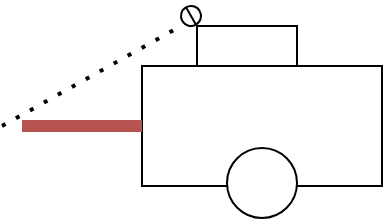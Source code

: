<mxfile version="27.0.6">
  <diagram name="Page-1" id="kljbISe7CCq1MsPuejtc">
    <mxGraphModel dx="474" dy="256" grid="1" gridSize="10" guides="1" tooltips="1" connect="1" arrows="1" fold="1" page="1" pageScale="1" pageWidth="827" pageHeight="1169" math="0" shadow="0">
      <root>
        <mxCell id="0" />
        <mxCell id="1" parent="0" />
        <mxCell id="kCensWRNzOAePuaZmuei-1" value="" style="rounded=0;whiteSpace=wrap;html=1;" vertex="1" parent="1">
          <mxGeometry x="520" y="160" width="120" height="60" as="geometry" />
        </mxCell>
        <mxCell id="kCensWRNzOAePuaZmuei-2" value="" style="shape=lineEllipse;line=vertical;perimeter=ellipsePerimeter;whiteSpace=wrap;html=1;backgroundOutline=1;rotation=-30;" vertex="1" parent="1">
          <mxGeometry x="539.5" y="130" width="10" height="10" as="geometry" />
        </mxCell>
        <mxCell id="kCensWRNzOAePuaZmuei-4" value="" style="ellipse;whiteSpace=wrap;html=1;aspect=fixed;" vertex="1" parent="1">
          <mxGeometry x="562.5" y="201" width="35" height="35" as="geometry" />
        </mxCell>
        <mxCell id="kCensWRNzOAePuaZmuei-6" value="" style="rounded=0;whiteSpace=wrap;html=1;" vertex="1" parent="1">
          <mxGeometry x="547.5" y="140" width="50" height="20" as="geometry" />
        </mxCell>
        <mxCell id="kCensWRNzOAePuaZmuei-7" value="" style="endArrow=none;dashed=1;html=1;dashPattern=1 3;strokeWidth=2;rounded=0;" edge="1" parent="1">
          <mxGeometry width="50" height="50" relative="1" as="geometry">
            <mxPoint x="450" y="190" as="sourcePoint" />
            <mxPoint x="539.5" y="140" as="targetPoint" />
          </mxGeometry>
        </mxCell>
        <mxCell id="kCensWRNzOAePuaZmuei-8" value="" style="html=1;rounded=0;endArrow=none;startFill=0;endSize=6;curved=0;jumpSize=5;fillColor=#f8cecc;strokeColor=#b85450;jumpStyle=none;flowAnimation=0;shadow=0;strokeWidth=6;" edge="1" parent="1">
          <mxGeometry width="100" relative="1" as="geometry">
            <mxPoint x="460" y="190" as="sourcePoint" />
            <mxPoint x="520" y="190" as="targetPoint" />
          </mxGeometry>
        </mxCell>
      </root>
    </mxGraphModel>
  </diagram>
</mxfile>
